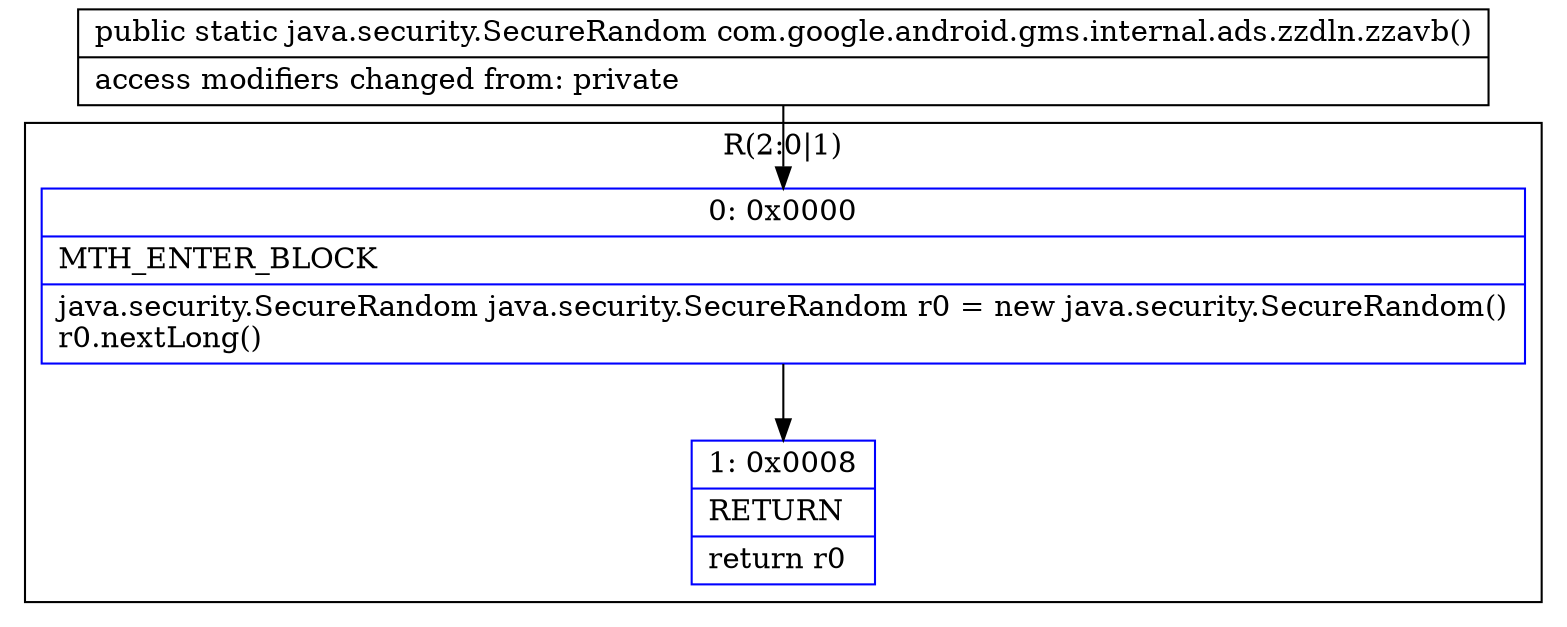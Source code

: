 digraph "CFG forcom.google.android.gms.internal.ads.zzdln.zzavb()Ljava\/security\/SecureRandom;" {
subgraph cluster_Region_981573958 {
label = "R(2:0|1)";
node [shape=record,color=blue];
Node_0 [shape=record,label="{0\:\ 0x0000|MTH_ENTER_BLOCK\l|java.security.SecureRandom java.security.SecureRandom r0 = new java.security.SecureRandom()\lr0.nextLong()\l}"];
Node_1 [shape=record,label="{1\:\ 0x0008|RETURN\l|return r0\l}"];
}
MethodNode[shape=record,label="{public static java.security.SecureRandom com.google.android.gms.internal.ads.zzdln.zzavb()  | access modifiers changed from: private\l}"];
MethodNode -> Node_0;
Node_0 -> Node_1;
}


